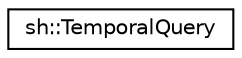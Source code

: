 digraph "Graphical Class Hierarchy"
{
 // LATEX_PDF_SIZE
  edge [fontname="Helvetica",fontsize="10",labelfontname="Helvetica",labelfontsize="10"];
  node [fontname="Helvetica",fontsize="10",shape=record];
  rankdir="LR";
  Node0 [label="sh::TemporalQuery",height=0.2,width=0.4,color="black", fillcolor="white", style="filled",URL="$structsh_1_1_temporal_query.html",tooltip=" "];
}

